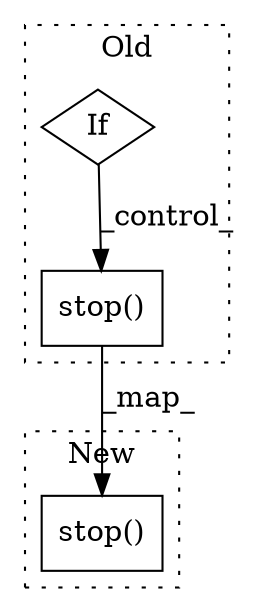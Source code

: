 digraph G {
subgraph cluster0 {
1 [label="stop()" a="75" s="3798" l="32" shape="box"];
3 [label="If" a="96" s="3712" l="3" shape="diamond"];
label = "Old";
style="dotted";
}
subgraph cluster1 {
2 [label="stop()" a="75" s="3022" l="32" shape="box"];
label = "New";
style="dotted";
}
1 -> 2 [label="_map_"];
3 -> 1 [label="_control_"];
}